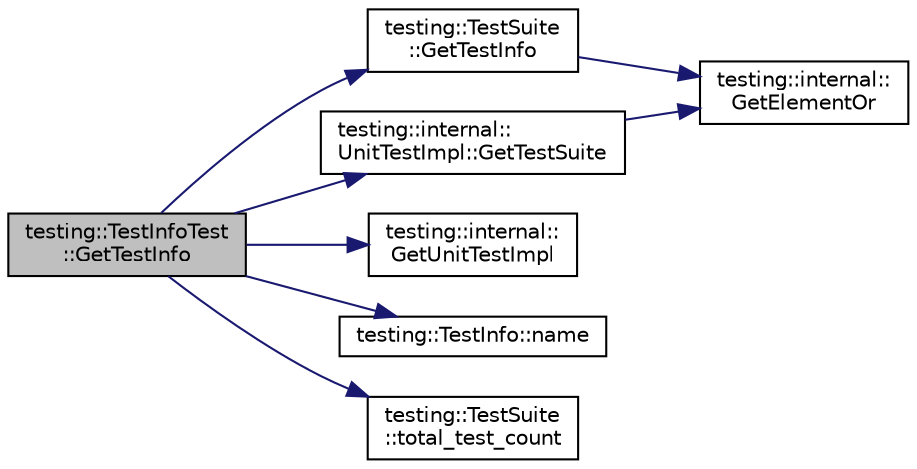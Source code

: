 digraph "testing::TestInfoTest::GetTestInfo"
{
 // LATEX_PDF_SIZE
  bgcolor="transparent";
  edge [fontname="Helvetica",fontsize="10",labelfontname="Helvetica",labelfontsize="10"];
  node [fontname="Helvetica",fontsize="10",shape=record];
  rankdir="LR";
  Node1 [label="testing::TestInfoTest\l::GetTestInfo",height=0.2,width=0.4,color="black", fillcolor="grey75", style="filled", fontcolor="black",tooltip=" "];
  Node1 -> Node2 [color="midnightblue",fontsize="10",style="solid",fontname="Helvetica"];
  Node2 [label="testing::TestSuite\l::GetTestInfo",height=0.2,width=0.4,color="black",URL="$classtesting_1_1TestSuite.html#a604220b75b3c6252287ba62d1d1754a9",tooltip=" "];
  Node2 -> Node3 [color="midnightblue",fontsize="10",style="solid",fontname="Helvetica"];
  Node3 [label="testing::internal::\lGetElementOr",height=0.2,width=0.4,color="black",URL="$namespacetesting_1_1internal.html#a71fdd20a0686bea3dc0cdcd95e0bca1c",tooltip=" "];
  Node1 -> Node4 [color="midnightblue",fontsize="10",style="solid",fontname="Helvetica"];
  Node4 [label="testing::internal::\lUnitTestImpl::GetTestSuite",height=0.2,width=0.4,color="black",URL="$classtesting_1_1internal_1_1UnitTestImpl.html#a59804cca77f0daf98b93cf2f939051fe",tooltip=" "];
  Node4 -> Node3 [color="midnightblue",fontsize="10",style="solid",fontname="Helvetica"];
  Node1 -> Node5 [color="midnightblue",fontsize="10",style="solid",fontname="Helvetica"];
  Node5 [label="testing::internal::\lGetUnitTestImpl",height=0.2,width=0.4,color="black",URL="$namespacetesting_1_1internal.html#a9bd0caf5d16512de38b39599c13ee634",tooltip=" "];
  Node1 -> Node6 [color="midnightblue",fontsize="10",style="solid",fontname="Helvetica"];
  Node6 [label="testing::TestInfo::name",height=0.2,width=0.4,color="black",URL="$classtesting_1_1TestInfo.html#ac2581b45eccc9a3b94cb41c4807d0e34",tooltip=" "];
  Node1 -> Node7 [color="midnightblue",fontsize="10",style="solid",fontname="Helvetica"];
  Node7 [label="testing::TestSuite\l::total_test_count",height=0.2,width=0.4,color="black",URL="$classtesting_1_1TestSuite.html#a38a5e95341cfee5a88d8910f69da4960",tooltip=" "];
}
